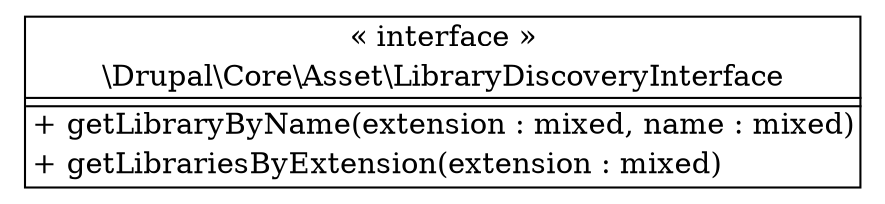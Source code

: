 digraph "Class Diagram" {
  node [shape=plaintext]
  "\\Drupal\\Core\\Asset\\LibraryDiscoveryInterface" [
    label=<
<table border="1" cellpadding="2" cellspacing="0" cellborder="0">
<tr><td align="center">&laquo; interface &raquo;</td></tr>
<tr><td align="center" title="interface LibraryDiscoveryInterface">\\Drupal\\Core\\Asset\\LibraryDiscoveryInterface</td></tr><hr />
<tr><td></td></tr>
<hr />
<tr><td align="left" title="public getLibraryByName">+ getLibraryByName(extension : mixed, name : mixed)</td></tr>
<tr><td align="left" title="public getLibrariesByExtension">+ getLibrariesByExtension(extension : mixed)</td></tr>
</table>
  >
  ];
}